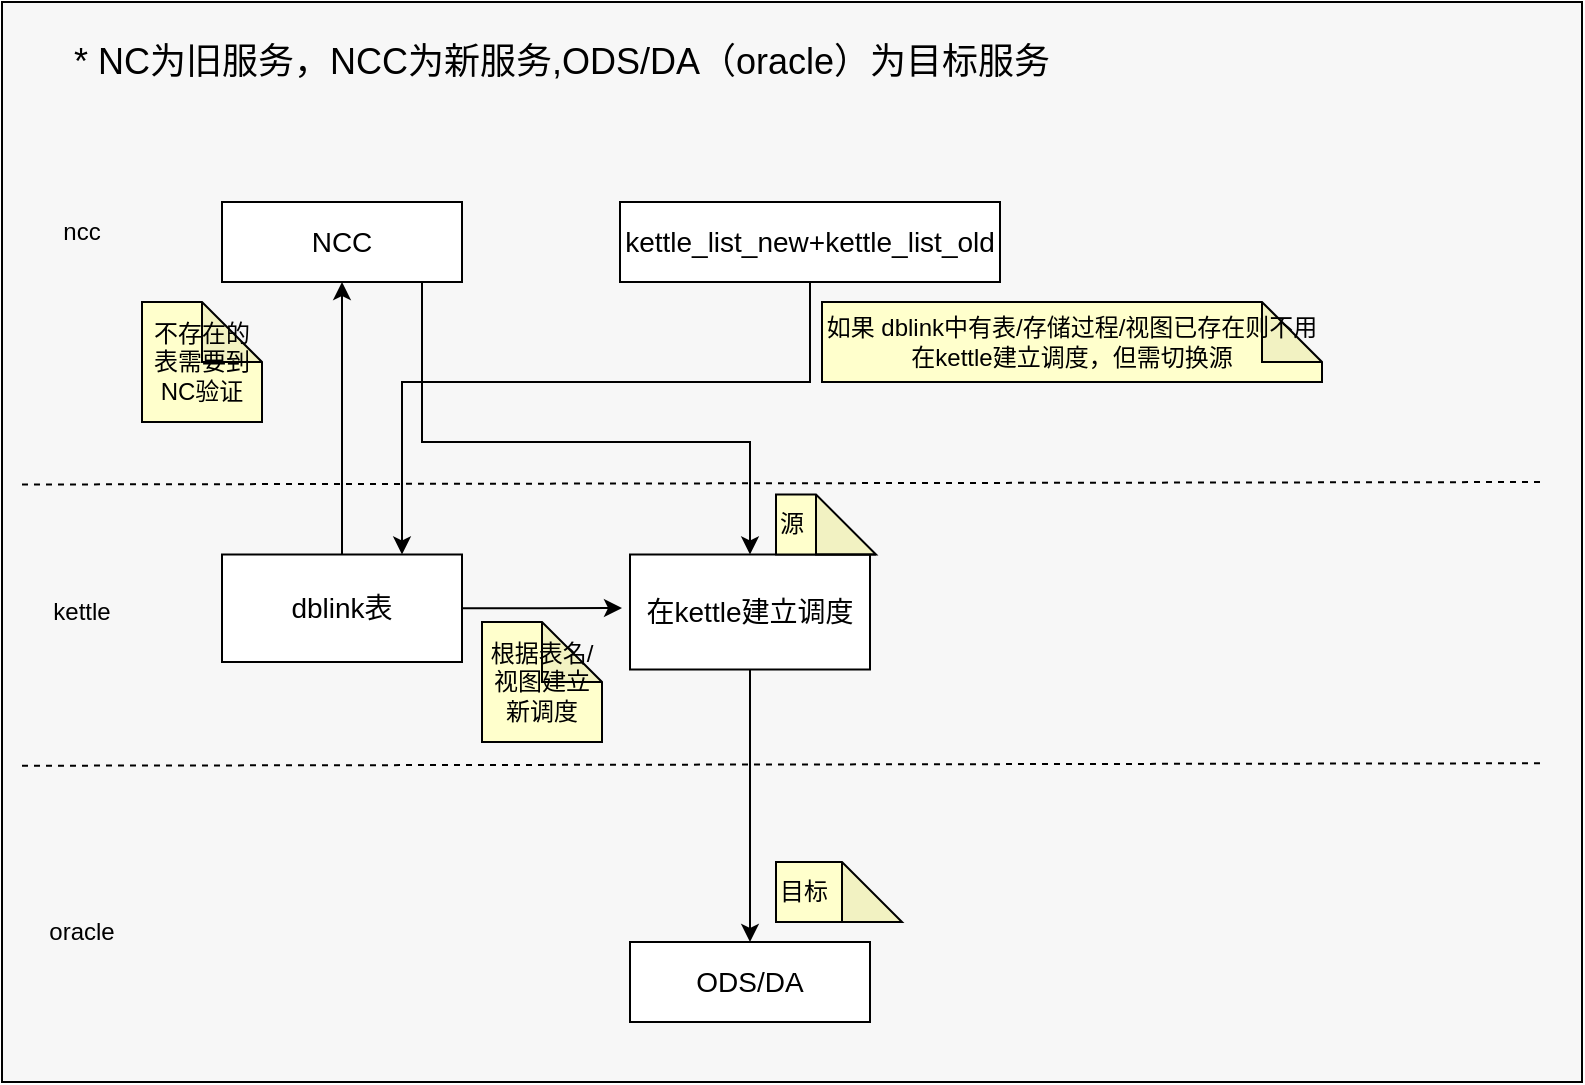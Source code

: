 <mxfile version="20.6.0" type="github">
  <diagram id="yJ4BQM4C2GdOWfPaIlxf" name="第 1 页">
    <mxGraphModel dx="924" dy="466" grid="1" gridSize="10" guides="1" tooltips="1" connect="1" arrows="1" fold="1" page="1" pageScale="1" pageWidth="827" pageHeight="1169" math="0" shadow="0">
      <root>
        <mxCell id="0" />
        <mxCell id="1" parent="0" />
        <mxCell id="jj3Smo2vYG_p02jV_rtp-72" value="" style="rounded=0;whiteSpace=wrap;html=1;fontFamily=Helvetica;fontSize=12;fillColor=#F7F7F7;" vertex="1" parent="1">
          <mxGeometry x="10" y="300" width="790" height="540" as="geometry" />
        </mxCell>
        <mxCell id="jj3Smo2vYG_p02jV_rtp-53" value="" style="endArrow=none;dashed=1;html=1;rounded=0;shadow=0;" edge="1" parent="1">
          <mxGeometry width="50" height="50" relative="1" as="geometry">
            <mxPoint x="20" y="681.87" as="sourcePoint" />
            <mxPoint x="780" y="680.62" as="targetPoint" />
          </mxGeometry>
        </mxCell>
        <mxCell id="jj3Smo2vYG_p02jV_rtp-67" style="edgeStyle=orthogonalEdgeStyle;rounded=0;orthogonalLoop=1;jettySize=auto;html=1;exitX=0.5;exitY=1;exitDx=0;exitDy=0;entryX=0.75;entryY=0;entryDx=0;entryDy=0;shadow=0;fontFamily=Helvetica;fontSize=18;fontColor=default;fillColor=#F2F2F2;" edge="1" parent="1" source="jj3Smo2vYG_p02jV_rtp-16" target="jj3Smo2vYG_p02jV_rtp-21">
          <mxGeometry relative="1" as="geometry">
            <Array as="points">
              <mxPoint x="414" y="490" />
              <mxPoint x="210" y="490" />
            </Array>
          </mxGeometry>
        </mxCell>
        <mxCell id="jj3Smo2vYG_p02jV_rtp-16" value="&lt;font style=&quot;font-size: 14px;&quot;&gt;kettle_list_new+kettle_list_old&lt;/font&gt;" style="rounded=0;whiteSpace=wrap;html=1;" vertex="1" parent="1">
          <mxGeometry x="319" y="400" width="190" height="40" as="geometry" />
        </mxCell>
        <mxCell id="jj3Smo2vYG_p02jV_rtp-59" style="edgeStyle=orthogonalEdgeStyle;rounded=0;orthogonalLoop=1;jettySize=auto;html=1;exitX=1;exitY=0.5;exitDx=0;exitDy=0;shadow=0;" edge="1" parent="1" source="jj3Smo2vYG_p02jV_rtp-21">
          <mxGeometry relative="1" as="geometry">
            <mxPoint x="320" y="603" as="targetPoint" />
          </mxGeometry>
        </mxCell>
        <mxCell id="jj3Smo2vYG_p02jV_rtp-84" style="edgeStyle=orthogonalEdgeStyle;rounded=0;orthogonalLoop=1;jettySize=auto;html=1;exitX=0.5;exitY=0;exitDx=0;exitDy=0;shadow=0;fontFamily=Helvetica;fontSize=12;fontColor=#000000;fillColor=#F2F2F2;" edge="1" parent="1" source="jj3Smo2vYG_p02jV_rtp-21" target="jj3Smo2vYG_p02jV_rtp-49">
          <mxGeometry relative="1" as="geometry" />
        </mxCell>
        <mxCell id="jj3Smo2vYG_p02jV_rtp-21" value="&lt;font style=&quot;font-size: 14px;&quot;&gt;dblink表&lt;/font&gt;" style="rounded=0;whiteSpace=wrap;html=1;" vertex="1" parent="1">
          <mxGeometry x="120" y="576.25" width="120" height="53.75" as="geometry" />
        </mxCell>
        <mxCell id="jj3Smo2vYG_p02jV_rtp-40" value="&lt;font style=&quot;font-size: 12px;&quot;&gt;如果 dblink中有表/存储过程/视图已存在则不用在kettle建立调度，但需切换源&lt;/font&gt;" style="shape=note;whiteSpace=wrap;html=1;backgroundOutline=1;darkOpacity=0.05;fillColor=#FFFFCC;" vertex="1" parent="1">
          <mxGeometry x="420" y="450" width="250" height="40" as="geometry" />
        </mxCell>
        <mxCell id="jj3Smo2vYG_p02jV_rtp-68" style="edgeStyle=orthogonalEdgeStyle;rounded=0;orthogonalLoop=1;jettySize=auto;html=1;exitX=0.5;exitY=1;exitDx=0;exitDy=0;entryX=0.5;entryY=0;entryDx=0;entryDy=0;shadow=0;fontFamily=Helvetica;fontSize=18;fontColor=default;fillColor=#F2F2F2;" edge="1" parent="1" source="jj3Smo2vYG_p02jV_rtp-44" target="jj3Smo2vYG_p02jV_rtp-55">
          <mxGeometry relative="1" as="geometry" />
        </mxCell>
        <mxCell id="jj3Smo2vYG_p02jV_rtp-44" value="&lt;font style=&quot;font-size: 14px;&quot;&gt;在kettle建立调度&lt;/font&gt;" style="rounded=0;whiteSpace=wrap;html=1;fillColor=#FFFFFF;" vertex="1" parent="1">
          <mxGeometry x="324" y="576.25" width="120" height="57.5" as="geometry" />
        </mxCell>
        <mxCell id="jj3Smo2vYG_p02jV_rtp-50" style="edgeStyle=orthogonalEdgeStyle;rounded=0;orthogonalLoop=1;jettySize=auto;html=1;exitX=0.5;exitY=1;exitDx=0;exitDy=0;entryX=0.5;entryY=0;entryDx=0;entryDy=0;" edge="1" parent="1" source="jj3Smo2vYG_p02jV_rtp-49" target="jj3Smo2vYG_p02jV_rtp-44">
          <mxGeometry relative="1" as="geometry">
            <Array as="points">
              <mxPoint x="220" y="440" />
              <mxPoint x="220" y="520" />
              <mxPoint x="384" y="520" />
            </Array>
          </mxGeometry>
        </mxCell>
        <mxCell id="jj3Smo2vYG_p02jV_rtp-49" value="&lt;font style=&quot;font-size: 14px;&quot;&gt;NCC&lt;/font&gt;" style="rounded=0;whiteSpace=wrap;html=1;fillColor=#FFFFFF;" vertex="1" parent="1">
          <mxGeometry x="120" y="400" width="120" height="40" as="geometry" />
        </mxCell>
        <mxCell id="jj3Smo2vYG_p02jV_rtp-54" value="" style="endArrow=none;dashed=1;html=1;rounded=0;shadow=0;fillColor=#F2F2F2;" edge="1" parent="1">
          <mxGeometry width="50" height="50" relative="1" as="geometry">
            <mxPoint x="20" y="541.25" as="sourcePoint" />
            <mxPoint x="780" y="540.0" as="targetPoint" />
          </mxGeometry>
        </mxCell>
        <mxCell id="jj3Smo2vYG_p02jV_rtp-55" value="&lt;font style=&quot;font-size: 14px;&quot;&gt;ODS/DA&lt;/font&gt;" style="rounded=0;whiteSpace=wrap;html=1;fillColor=#FFFFFF;" vertex="1" parent="1">
          <mxGeometry x="324" y="770" width="120" height="40" as="geometry" />
        </mxCell>
        <mxCell id="jj3Smo2vYG_p02jV_rtp-63" value="* NC为旧服务，NCC为新服务,ODS/DA（oracle）为目标服务" style="text;html=1;strokeColor=none;fillColor=none;align=left;verticalAlign=middle;whiteSpace=wrap;rounded=0;fontFamily=Helvetica;fontSize=18;" vertex="1" parent="1">
          <mxGeometry x="44" y="310" width="756" height="40" as="geometry" />
        </mxCell>
        <mxCell id="jj3Smo2vYG_p02jV_rtp-65" value="&lt;font style=&quot;font-size: 12px;&quot;&gt;不存在的表需要到NC验证&lt;/font&gt;" style="shape=note;whiteSpace=wrap;html=1;backgroundOutline=1;darkOpacity=0.05;fillColor=#FFFFCC;" vertex="1" parent="1">
          <mxGeometry x="80" y="450" width="60" height="60" as="geometry" />
        </mxCell>
        <mxCell id="jj3Smo2vYG_p02jV_rtp-73" value="ncc" style="text;html=1;strokeColor=none;fillColor=none;align=center;verticalAlign=middle;whiteSpace=wrap;rounded=0;fontFamily=Helvetica;fontSize=12;fontColor=#000000;" vertex="1" parent="1">
          <mxGeometry x="20" y="400" width="60" height="30" as="geometry" />
        </mxCell>
        <mxCell id="jj3Smo2vYG_p02jV_rtp-74" value="kettle&lt;span style=&quot;color: rgba(0, 0, 0, 0); font-family: monospace; font-size: 0px; text-align: start;&quot;&gt;%3CmxGraphModel%3E%3Croot%3E%3CmxCell%20id%3D%220%22%2F%3E%3CmxCell%20id%3D%221%22%20parent%3D%220%22%2F%3E%3CmxCell%20id%3D%222%22%20value%3D%22ncc%22%20style%3D%22text%3Bhtml%3D1%3BstrokeColor%3Dnone%3BfillColor%3Dnone%3Balign%3Dcenter%3BverticalAlign%3Dmiddle%3BwhiteSpace%3Dwrap%3Brounded%3D0%3BfontFamily%3DHelvetica%3BfontSize%3D12%3BfontColor%3D%23000000%3B%22%20vertex%3D%221%22%20parent%3D%221%22%3E%3CmxGeometry%20x%3D%2220%22%20y%3D%22405%22%20width%3D%2260%22%20height%3D%2230%22%20as%3D%22geometry%22%2F%3E%3C%2FmxCell%3E%3C%2Froot%3E%3C%2FmxGraphModel%3E&lt;/span&gt;" style="text;html=1;strokeColor=none;fillColor=none;align=center;verticalAlign=middle;whiteSpace=wrap;rounded=0;fontFamily=Helvetica;fontSize=12;fontColor=#000000;" vertex="1" parent="1">
          <mxGeometry x="20" y="590" width="60" height="30" as="geometry" />
        </mxCell>
        <mxCell id="jj3Smo2vYG_p02jV_rtp-75" value="oracle" style="text;html=1;strokeColor=none;fillColor=none;align=center;verticalAlign=middle;whiteSpace=wrap;rounded=0;fontFamily=Helvetica;fontSize=12;fontColor=#000000;" vertex="1" parent="1">
          <mxGeometry x="20" y="750" width="60" height="30" as="geometry" />
        </mxCell>
        <mxCell id="jj3Smo2vYG_p02jV_rtp-80" value="根据表名/视图建立新调度" style="shape=note;whiteSpace=wrap;html=1;backgroundOutline=1;darkOpacity=0.05;fillColor=#FFFFCC;" vertex="1" parent="1">
          <mxGeometry x="250" y="610" width="60" height="60" as="geometry" />
        </mxCell>
        <mxCell id="jj3Smo2vYG_p02jV_rtp-81" value="源" style="shape=note;whiteSpace=wrap;html=1;backgroundOutline=1;darkOpacity=0.05;fillColor=#FFFFCC;align=left;" vertex="1" parent="1">
          <mxGeometry x="397" y="546.25" width="50" height="30" as="geometry" />
        </mxCell>
        <mxCell id="jj3Smo2vYG_p02jV_rtp-83" value="目标" style="shape=note;whiteSpace=wrap;html=1;backgroundOutline=1;darkOpacity=0.05;fillColor=#FFFFCC;align=left;" vertex="1" parent="1">
          <mxGeometry x="397" y="730" width="63" height="30" as="geometry" />
        </mxCell>
      </root>
    </mxGraphModel>
  </diagram>
</mxfile>
